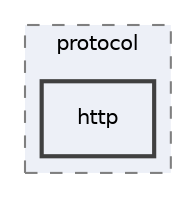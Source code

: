 digraph "/Users/jlu/zeek/src/analyzer/protocol/http"
{
 // LATEX_PDF_SIZE
  edge [fontname="Helvetica",fontsize="10",labelfontname="Helvetica",labelfontsize="10"];
  node [fontname="Helvetica",fontsize="10",shape=record];
  compound=true
  subgraph clusterdir_5b88579d87e8de5dcee2ef4958d0594c {
    graph [ bgcolor="#edf0f7", pencolor="grey50", style="filled,dashed,", label="protocol", fontname="Helvetica", fontsize="10", URL="dir_5b88579d87e8de5dcee2ef4958d0594c.html"]
  dir_5aa018136dd223b8ca94458be921a66c [shape=box, label="http", style="filled,bold,", fillcolor="#edf0f7", color="grey25", URL="dir_5aa018136dd223b8ca94458be921a66c.html"];
  }
}
